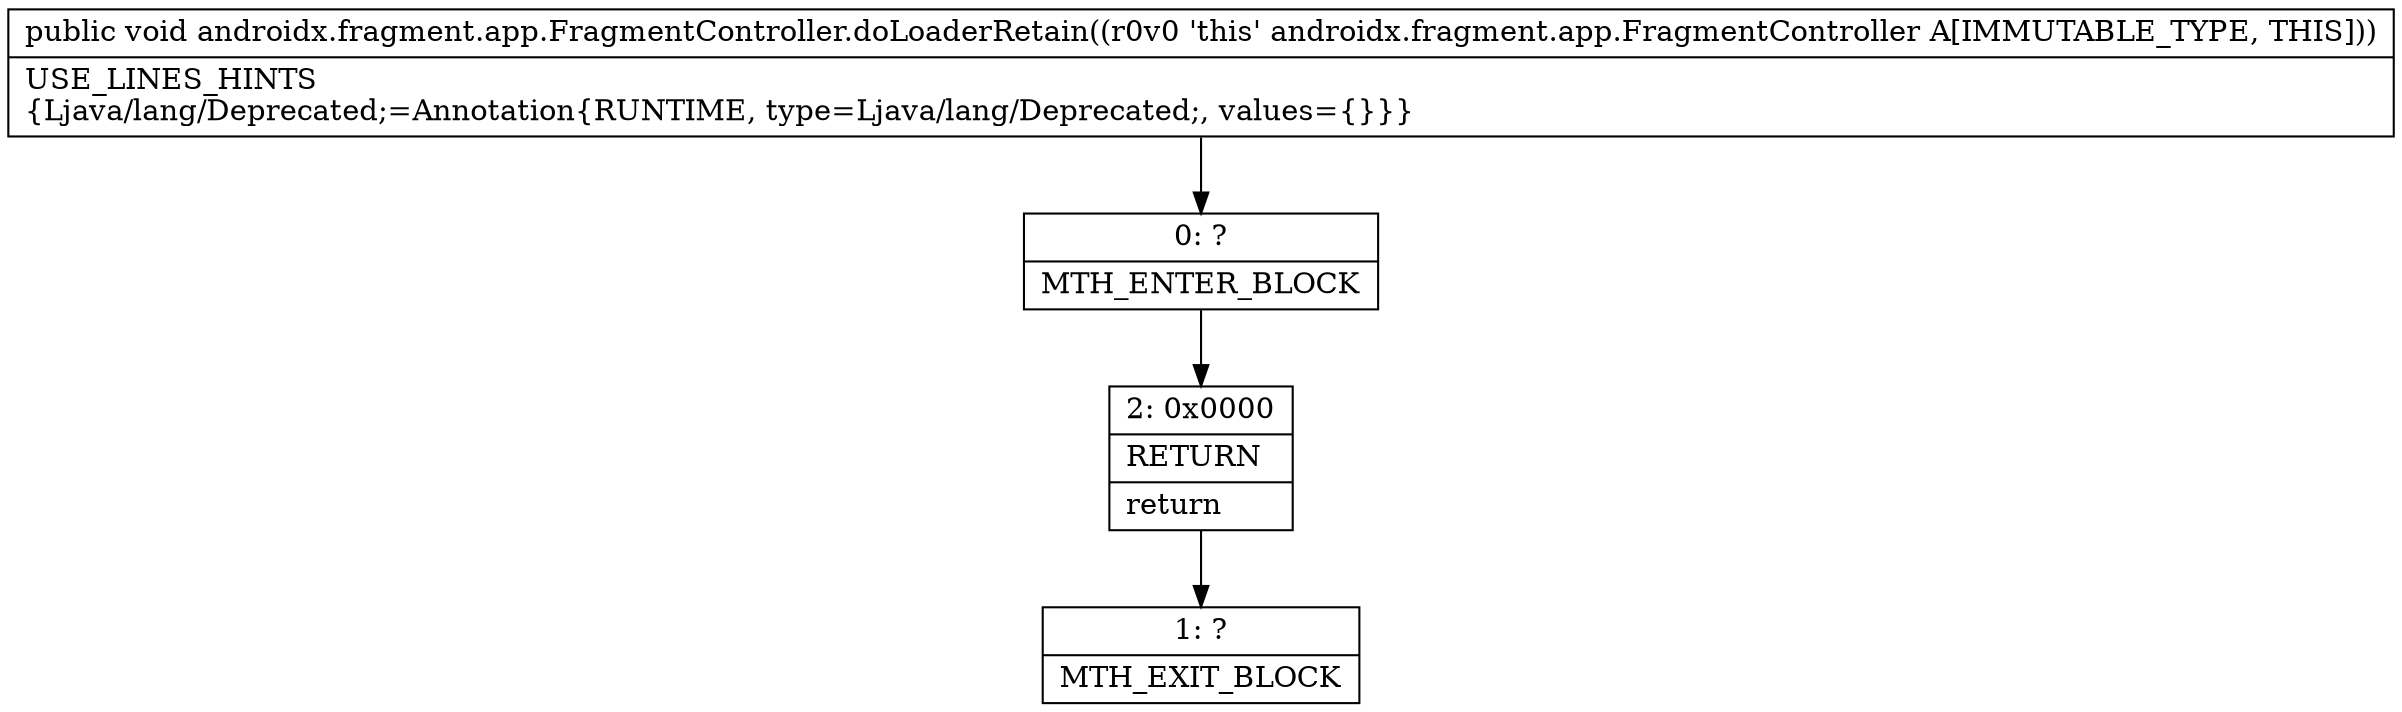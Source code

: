 digraph "CFG forandroidx.fragment.app.FragmentController.doLoaderRetain()V" {
Node_0 [shape=record,label="{0\:\ ?|MTH_ENTER_BLOCK\l}"];
Node_2 [shape=record,label="{2\:\ 0x0000|RETURN\l|return\l}"];
Node_1 [shape=record,label="{1\:\ ?|MTH_EXIT_BLOCK\l}"];
MethodNode[shape=record,label="{public void androidx.fragment.app.FragmentController.doLoaderRetain((r0v0 'this' androidx.fragment.app.FragmentController A[IMMUTABLE_TYPE, THIS]))  | USE_LINES_HINTS\l\{Ljava\/lang\/Deprecated;=Annotation\{RUNTIME, type=Ljava\/lang\/Deprecated;, values=\{\}\}\}\l}"];
MethodNode -> Node_0;Node_0 -> Node_2;
Node_2 -> Node_1;
}

